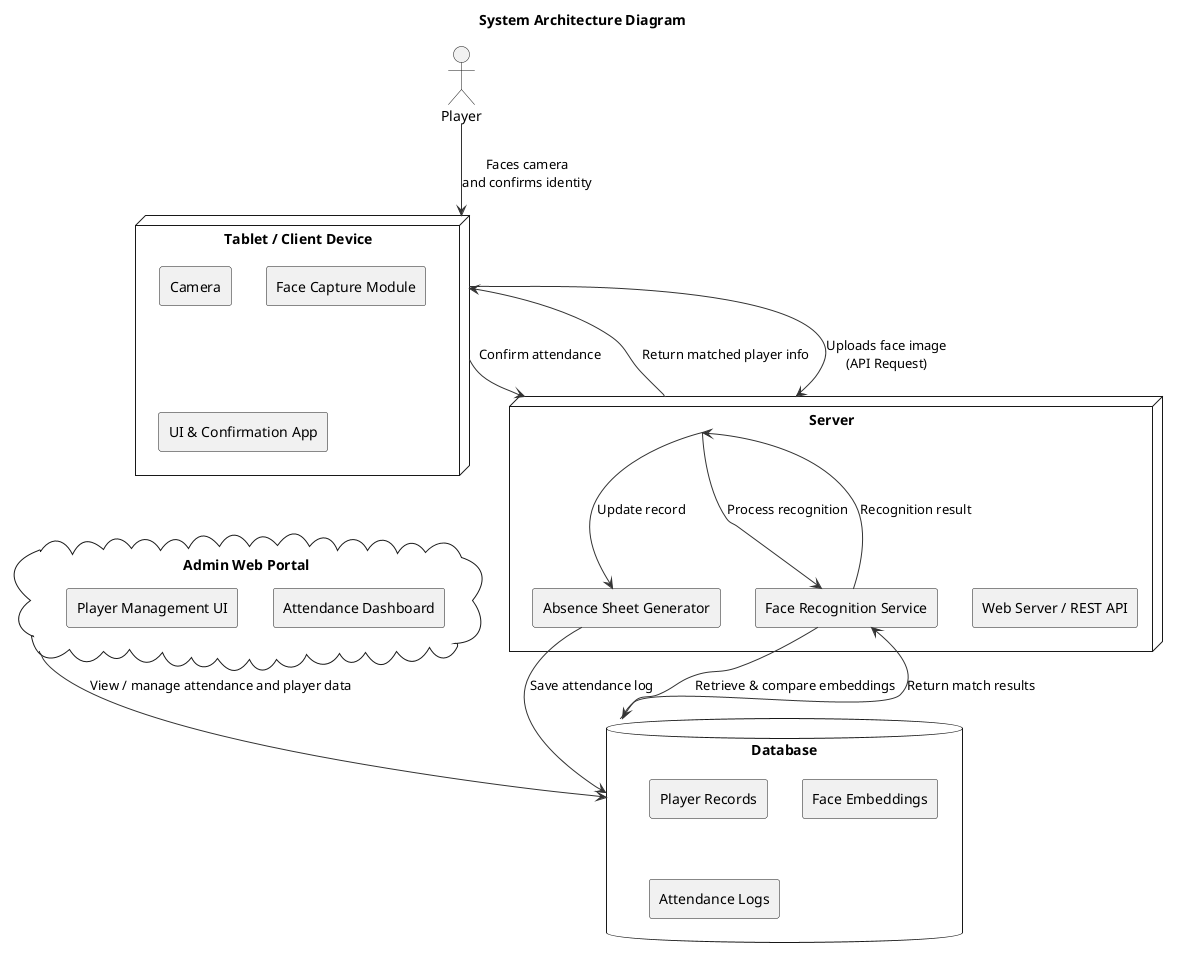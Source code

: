@startuml
title System Architecture Diagram

!define RECTANGLE class
skinparam rectangle {
    BackgroundColor #EEF
    BorderColor #333
}
skinparam componentStyle rectangle
skinparam arrow {
    Color #333
}

actor "Player" as Player

node "Tablet / Client Device" as Client {
    [Camera]
    [Face Capture Module]
    [UI & Confirmation App]
}

node "Server" as Server {
    [Web Server / REST API]
    [Face Recognition Service]
    [Absence Sheet Generator]
}

database "Database" as DB {
    [Player Records]
    [Face Embeddings]
    [Attendance Logs]
}

cloud "Admin Web Portal" as Portal {
    [Attendance Dashboard]
    [Player Management UI]
}

Player --> Client : Faces camera\nand confirms identity
Client --> Server : Uploads face image\n(API Request)
Server --> [Face Recognition Service] : Process recognition
[Face Recognition Service] --> DB : Retrieve & compare embeddings
DB --> [Face Recognition Service] : Return match results
[Face Recognition Service] --> Server : Recognition result
Server --> Client : Return matched player info
Client --> Server : Confirm attendance
Server --> [Absence Sheet Generator] : Update record
[Absence Sheet Generator] --> DB : Save attendance log
Portal --> DB : View / manage attendance and player data

@enduml